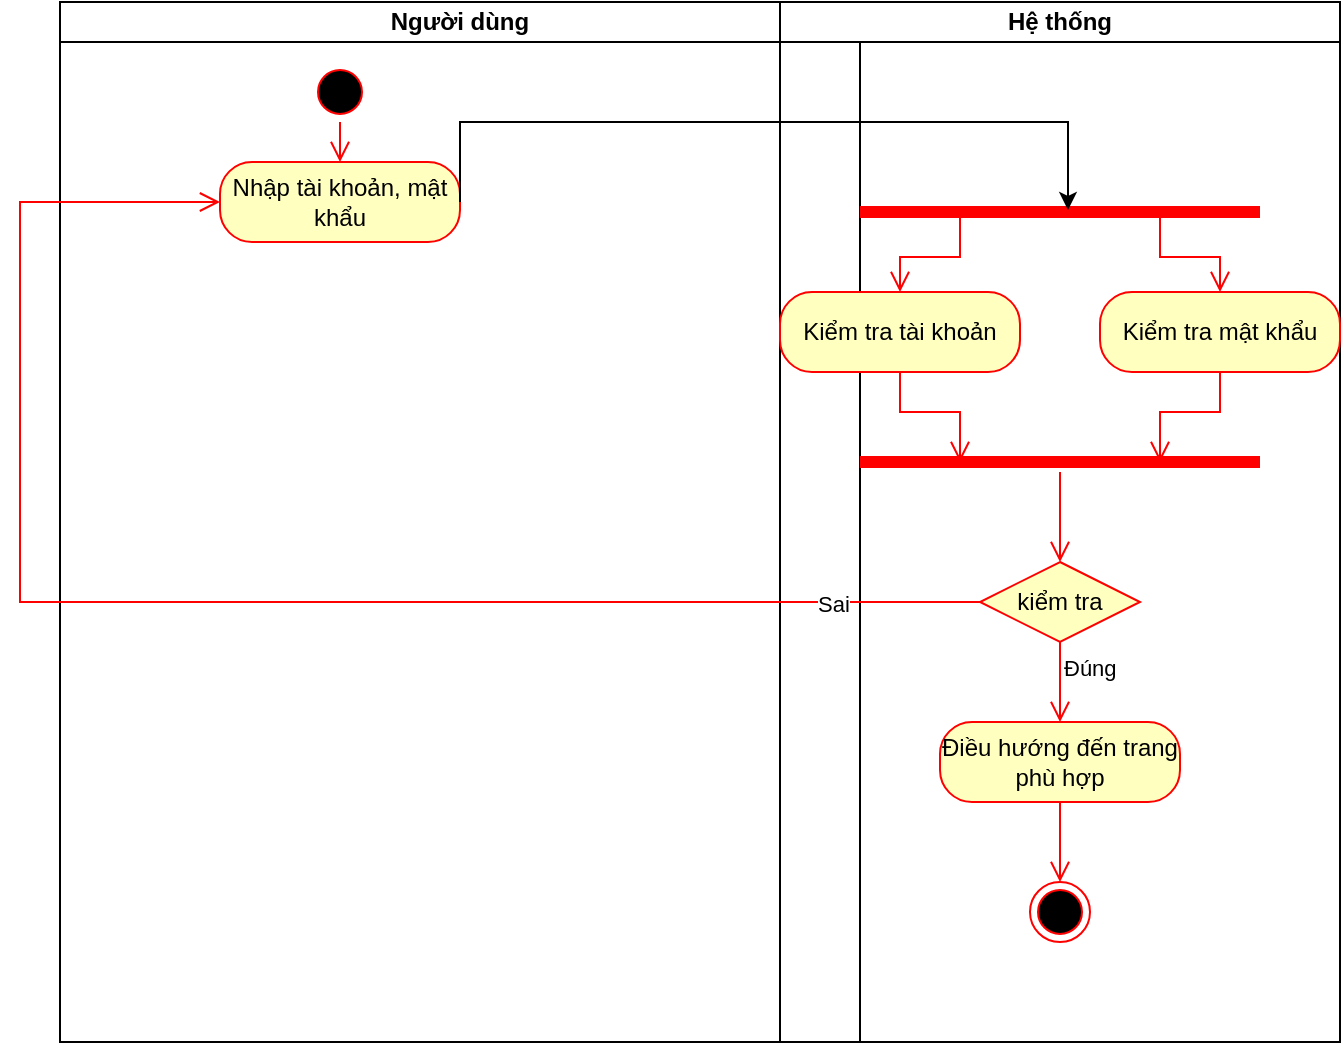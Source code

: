 <mxfile version="22.0.8" type="device">
  <diagram id="qT4R8z-ymnwYM0asMGbQ" name="Page-1">
    <mxGraphModel dx="1342" dy="715" grid="1" gridSize="10" guides="1" tooltips="1" connect="1" arrows="1" fold="1" page="1" pageScale="1" pageWidth="850" pageHeight="1100" background="none" math="0" shadow="0">
      <root>
        <mxCell id="0" />
        <mxCell id="1" parent="0" />
        <mxCell id="ZcBfZ23oa2byp5iKtxWy-22" value="Người dùng" style="swimlane;startSize=20;whiteSpace=wrap;html=1;" parent="1" vertex="1">
          <mxGeometry x="40" y="80" width="400" height="520" as="geometry">
            <mxRectangle x="120" y="80" width="110" height="30" as="alternateBounds" />
          </mxGeometry>
        </mxCell>
        <mxCell id="ZcBfZ23oa2byp5iKtxWy-26" value="" style="ellipse;html=1;shape=startState;fillColor=#000000;strokeColor=#ff0000;" parent="ZcBfZ23oa2byp5iKtxWy-22" vertex="1">
          <mxGeometry x="125" y="30" width="30" height="30" as="geometry" />
        </mxCell>
        <mxCell id="ZcBfZ23oa2byp5iKtxWy-27" value="" style="edgeStyle=orthogonalEdgeStyle;html=1;verticalAlign=bottom;endArrow=open;endSize=8;strokeColor=#ff0000;rounded=0;" parent="ZcBfZ23oa2byp5iKtxWy-22" source="ZcBfZ23oa2byp5iKtxWy-26" edge="1">
          <mxGeometry relative="1" as="geometry">
            <mxPoint x="140" y="80" as="targetPoint" />
          </mxGeometry>
        </mxCell>
        <mxCell id="ZcBfZ23oa2byp5iKtxWy-28" value="Nhập tài khoản, mật khẩu" style="rounded=1;whiteSpace=wrap;html=1;arcSize=40;fontColor=#000000;fillColor=#ffffc0;strokeColor=#ff0000;" parent="ZcBfZ23oa2byp5iKtxWy-22" vertex="1">
          <mxGeometry x="80" y="80" width="120" height="40" as="geometry" />
        </mxCell>
        <mxCell id="ZcBfZ23oa2byp5iKtxWy-41" value="Đúng" style="edgeStyle=orthogonalEdgeStyle;html=1;align=left;verticalAlign=top;endArrow=open;endSize=8;strokeColor=#ff0000;rounded=0;" parent="ZcBfZ23oa2byp5iKtxWy-22" source="ZcBfZ23oa2byp5iKtxWy-39" edge="1">
          <mxGeometry x="-1" relative="1" as="geometry">
            <mxPoint x="500" y="360" as="targetPoint" />
          </mxGeometry>
        </mxCell>
        <mxCell id="ZcBfZ23oa2byp5iKtxWy-25" value="Hệ thống" style="swimlane;startSize=20;whiteSpace=wrap;html=1;" parent="1" vertex="1">
          <mxGeometry x="400" y="80" width="280" height="520" as="geometry">
            <mxRectangle x="400" y="80" width="90" height="30" as="alternateBounds" />
          </mxGeometry>
        </mxCell>
        <mxCell id="ZcBfZ23oa2byp5iKtxWy-30" value="" style="shape=line;html=1;strokeWidth=6;strokeColor=#ff0000;" parent="ZcBfZ23oa2byp5iKtxWy-25" vertex="1">
          <mxGeometry x="40" y="100" width="200" height="10" as="geometry" />
        </mxCell>
        <mxCell id="ZcBfZ23oa2byp5iKtxWy-33" value="" style="edgeStyle=orthogonalEdgeStyle;html=1;verticalAlign=bottom;endArrow=open;endSize=8;strokeColor=#ff0000;rounded=0;entryX=0.5;entryY=0;entryDx=0;entryDy=0;exitX=0.25;exitY=0.5;exitDx=0;exitDy=0;exitPerimeter=0;" parent="ZcBfZ23oa2byp5iKtxWy-25" source="ZcBfZ23oa2byp5iKtxWy-30" target="ZcBfZ23oa2byp5iKtxWy-31" edge="1">
          <mxGeometry relative="1" as="geometry">
            <mxPoint x="150" y="110" as="targetPoint" />
            <mxPoint x="150" y="75" as="sourcePoint" />
          </mxGeometry>
        </mxCell>
        <mxCell id="ZcBfZ23oa2byp5iKtxWy-34" value="" style="edgeStyle=orthogonalEdgeStyle;html=1;verticalAlign=bottom;endArrow=open;endSize=8;strokeColor=#ff0000;rounded=0;entryX=0.5;entryY=0;entryDx=0;entryDy=0;exitX=0.75;exitY=0.5;exitDx=0;exitDy=0;exitPerimeter=0;" parent="ZcBfZ23oa2byp5iKtxWy-25" source="ZcBfZ23oa2byp5iKtxWy-30" target="ZcBfZ23oa2byp5iKtxWy-32" edge="1">
          <mxGeometry relative="1" as="geometry">
            <mxPoint x="160" y="120" as="targetPoint" />
            <mxPoint x="160" y="85" as="sourcePoint" />
          </mxGeometry>
        </mxCell>
        <mxCell id="ZcBfZ23oa2byp5iKtxWy-31" value="Kiểm tra tài khoản" style="rounded=1;whiteSpace=wrap;html=1;arcSize=40;fontColor=#000000;fillColor=#ffffc0;strokeColor=#ff0000;" parent="ZcBfZ23oa2byp5iKtxWy-25" vertex="1">
          <mxGeometry y="145" width="120" height="40" as="geometry" />
        </mxCell>
        <mxCell id="ZcBfZ23oa2byp5iKtxWy-32" value="Kiểm tra mật khẩu" style="rounded=1;whiteSpace=wrap;html=1;arcSize=40;fontColor=#000000;fillColor=#ffffc0;strokeColor=#ff0000;" parent="ZcBfZ23oa2byp5iKtxWy-25" vertex="1">
          <mxGeometry x="160" y="145" width="120" height="40" as="geometry" />
        </mxCell>
        <mxCell id="ZcBfZ23oa2byp5iKtxWy-38" value="" style="edgeStyle=orthogonalEdgeStyle;html=1;verticalAlign=bottom;endArrow=open;endSize=8;strokeColor=#ff0000;rounded=0;exitX=0.5;exitY=1;exitDx=0;exitDy=0;entryX=0.75;entryY=0.5;entryDx=0;entryDy=0;entryPerimeter=0;" parent="ZcBfZ23oa2byp5iKtxWy-25" source="ZcBfZ23oa2byp5iKtxWy-32" target="ZcBfZ23oa2byp5iKtxWy-35" edge="1">
          <mxGeometry relative="1" as="geometry">
            <mxPoint x="160" y="325" as="targetPoint" />
            <mxPoint x="160" y="255" as="sourcePoint" />
          </mxGeometry>
        </mxCell>
        <mxCell id="ZcBfZ23oa2byp5iKtxWy-37" value="" style="edgeStyle=orthogonalEdgeStyle;html=1;verticalAlign=bottom;endArrow=open;endSize=8;strokeColor=#ff0000;rounded=0;exitX=0.5;exitY=1;exitDx=0;exitDy=0;entryX=0.25;entryY=0.5;entryDx=0;entryDy=0;entryPerimeter=0;" parent="ZcBfZ23oa2byp5iKtxWy-25" source="ZcBfZ23oa2byp5iKtxWy-31" target="ZcBfZ23oa2byp5iKtxWy-35" edge="1">
          <mxGeometry relative="1" as="geometry">
            <mxPoint x="150" y="315" as="targetPoint" />
            <mxPoint x="150" y="245" as="sourcePoint" />
          </mxGeometry>
        </mxCell>
        <mxCell id="ZcBfZ23oa2byp5iKtxWy-35" value="" style="shape=line;html=1;strokeWidth=6;strokeColor=#ff0000;" parent="ZcBfZ23oa2byp5iKtxWy-25" vertex="1">
          <mxGeometry x="40" y="225" width="200" height="10" as="geometry" />
        </mxCell>
        <mxCell id="ZcBfZ23oa2byp5iKtxWy-39" value="kiểm tra" style="rhombus;whiteSpace=wrap;html=1;fontColor=#000000;fillColor=#ffffc0;strokeColor=#ff0000;" parent="ZcBfZ23oa2byp5iKtxWy-25" vertex="1">
          <mxGeometry x="100" y="280" width="80" height="40" as="geometry" />
        </mxCell>
        <mxCell id="ZcBfZ23oa2byp5iKtxWy-36" value="" style="edgeStyle=orthogonalEdgeStyle;html=1;verticalAlign=bottom;endArrow=open;endSize=8;strokeColor=#ff0000;rounded=0;entryX=0.5;entryY=0;entryDx=0;entryDy=0;" parent="ZcBfZ23oa2byp5iKtxWy-25" source="ZcBfZ23oa2byp5iKtxWy-35" target="ZcBfZ23oa2byp5iKtxWy-39" edge="1">
          <mxGeometry relative="1" as="geometry">
            <mxPoint x="-220" y="320" as="targetPoint" />
          </mxGeometry>
        </mxCell>
        <mxCell id="ZcBfZ23oa2byp5iKtxWy-44" value="Điều hướng đến trang phù hợp" style="rounded=1;whiteSpace=wrap;html=1;arcSize=40;fontColor=#000000;fillColor=#ffffc0;strokeColor=#ff0000;" parent="ZcBfZ23oa2byp5iKtxWy-25" vertex="1">
          <mxGeometry x="80" y="360" width="120" height="40" as="geometry" />
        </mxCell>
        <mxCell id="ZcBfZ23oa2byp5iKtxWy-45" value="" style="ellipse;html=1;shape=endState;fillColor=#000000;strokeColor=#ff0000;" parent="ZcBfZ23oa2byp5iKtxWy-25" vertex="1">
          <mxGeometry x="125" y="440" width="30" height="30" as="geometry" />
        </mxCell>
        <mxCell id="ZcBfZ23oa2byp5iKtxWy-47" value="" style="edgeStyle=orthogonalEdgeStyle;html=1;verticalAlign=bottom;endArrow=open;endSize=8;strokeColor=#ff0000;rounded=0;entryX=0.5;entryY=0;entryDx=0;entryDy=0;exitX=0.5;exitY=1;exitDx=0;exitDy=0;" parent="ZcBfZ23oa2byp5iKtxWy-25" source="ZcBfZ23oa2byp5iKtxWy-44" target="ZcBfZ23oa2byp5iKtxWy-45" edge="1">
          <mxGeometry relative="1" as="geometry">
            <mxPoint x="230" y="155" as="targetPoint" />
            <mxPoint x="200" y="115" as="sourcePoint" />
          </mxGeometry>
        </mxCell>
        <mxCell id="ZcBfZ23oa2byp5iKtxWy-40" value="Sai" style="edgeStyle=orthogonalEdgeStyle;html=1;align=left;verticalAlign=bottom;endArrow=open;endSize=8;strokeColor=#ff0000;rounded=0;entryX=0;entryY=0.5;entryDx=0;entryDy=0;exitX=0;exitY=0.5;exitDx=0;exitDy=0;" parent="1" source="ZcBfZ23oa2byp5iKtxWy-39" target="ZcBfZ23oa2byp5iKtxWy-28" edge="1">
          <mxGeometry x="-0.783" y="10" relative="1" as="geometry">
            <mxPoint x="320" y="420" as="targetPoint" />
            <Array as="points">
              <mxPoint x="20" y="380" />
              <mxPoint x="20" y="180" />
            </Array>
            <mxPoint x="1" as="offset" />
          </mxGeometry>
        </mxCell>
        <mxCell id="0dg0U3EKu8JyY0rEr-gh-4" value="" style="edgeStyle=orthogonalEdgeStyle;rounded=0;orthogonalLoop=1;jettySize=auto;html=1;entryX=0.52;entryY=0.4;entryDx=0;entryDy=0;entryPerimeter=0;exitX=1;exitY=0.5;exitDx=0;exitDy=0;" edge="1" parent="1" source="ZcBfZ23oa2byp5iKtxWy-28" target="ZcBfZ23oa2byp5iKtxWy-30">
          <mxGeometry relative="1" as="geometry">
            <mxPoint x="320" y="180" as="targetPoint" />
            <Array as="points">
              <mxPoint x="240" y="140" />
              <mxPoint x="544" y="140" />
            </Array>
          </mxGeometry>
        </mxCell>
      </root>
    </mxGraphModel>
  </diagram>
</mxfile>
